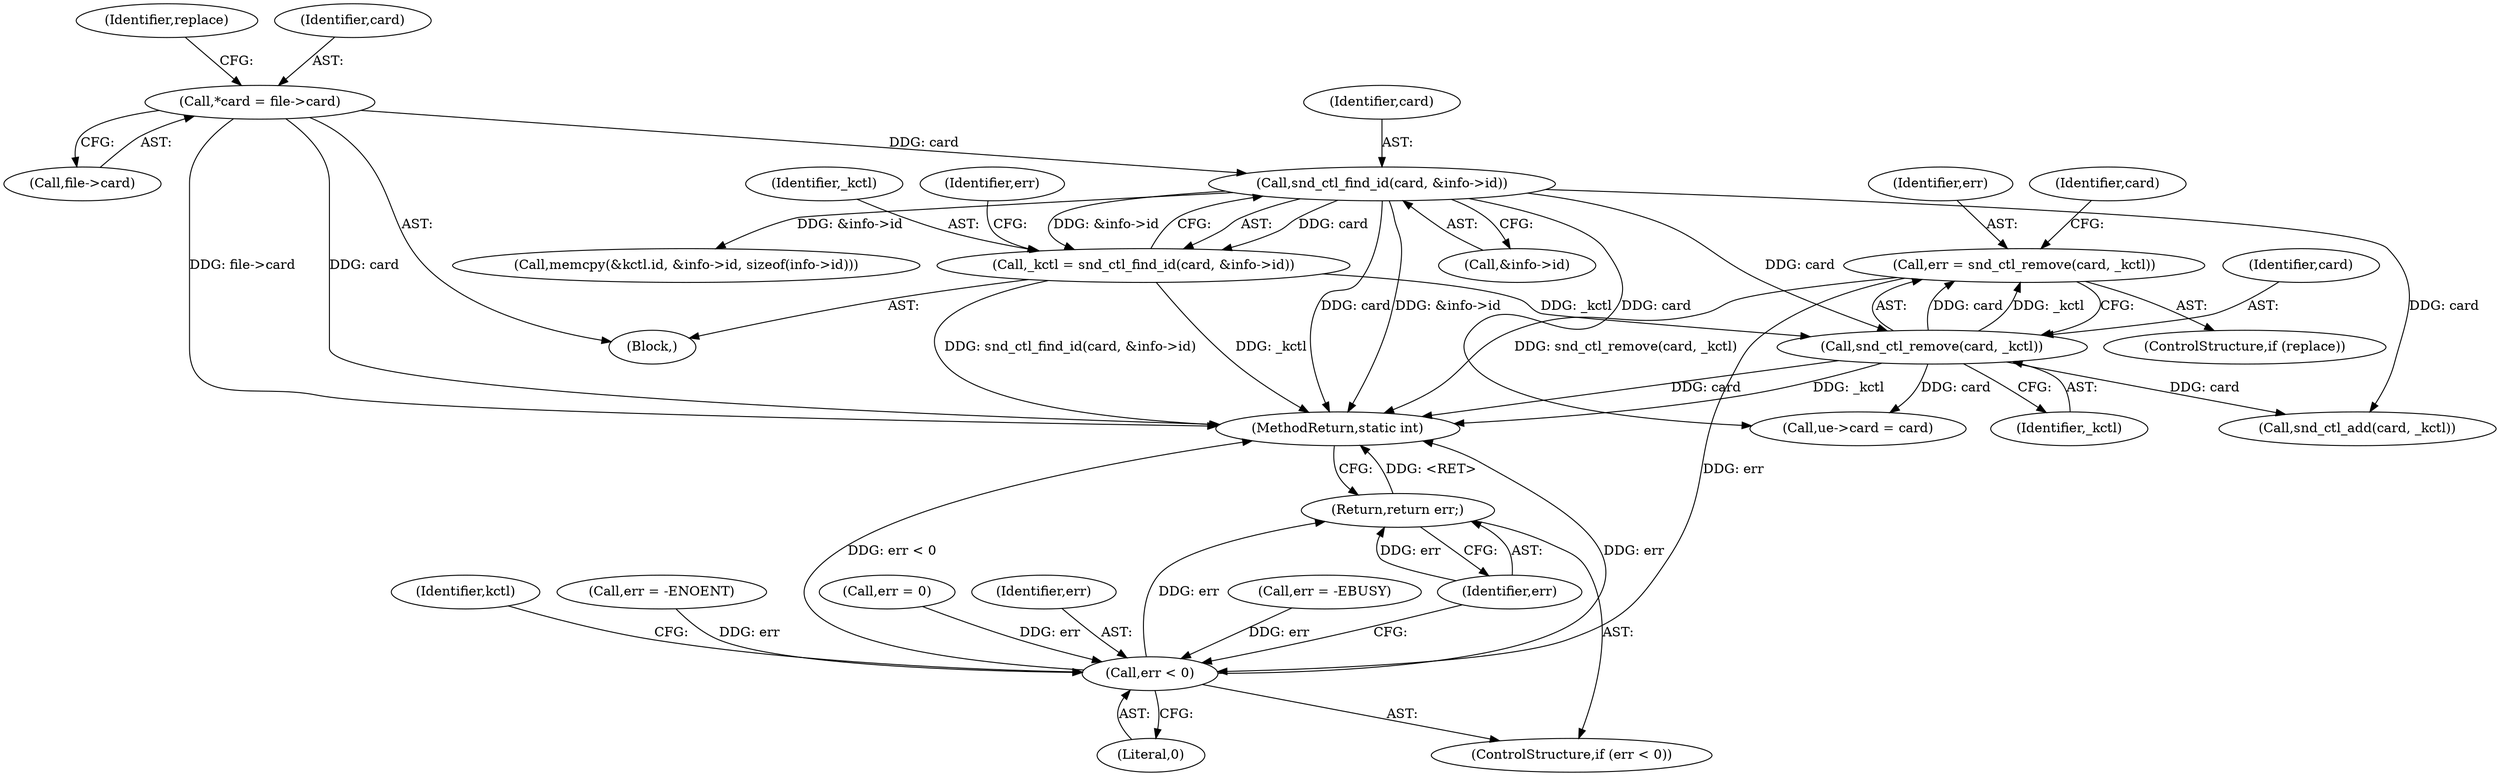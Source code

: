 digraph "0_linux_07f4d9d74a04aa7c72c5dae0ef97565f28f17b92@API" {
"1000191" [label="(Call,err = snd_ctl_remove(card, _kctl))"];
"1000193" [label="(Call,snd_ctl_remove(card, _kctl))"];
"1000177" [label="(Call,snd_ctl_find_id(card, &info->id))"];
"1000106" [label="(Call,*card = file->card)"];
"1000175" [label="(Call,_kctl = snd_ctl_find_id(card, &info->id))"];
"1000215" [label="(Call,err < 0)"];
"1000218" [label="(Return,return err;)"];
"1000175" [label="(Call,_kctl = snd_ctl_find_id(card, &info->id))"];
"1000217" [label="(Literal,0)"];
"1000205" [label="(Call,err = -ENOENT)"];
"1000184" [label="(Identifier,err)"];
"1000176" [label="(Identifier,_kctl)"];
"1000216" [label="(Identifier,err)"];
"1000191" [label="(Call,err = snd_ctl_remove(card, _kctl))"];
"1000521" [label="(Call,snd_ctl_add(card, _kctl))"];
"1000177" [label="(Call,snd_ctl_find_id(card, &info->id))"];
"1000121" [label="(Identifier,replace)"];
"1000413" [label="(Call,ue->card = card)"];
"1000194" [label="(Identifier,card)"];
"1000183" [label="(Call,err = 0)"];
"1000215" [label="(Call,err < 0)"];
"1000107" [label="(Identifier,card)"];
"1000193" [label="(Call,snd_ctl_remove(card, _kctl))"];
"1000212" [label="(Identifier,card)"];
"1000197" [label="(Call,err = -EBUSY)"];
"1000223" [label="(Identifier,kctl)"];
"1000189" [label="(ControlStructure,if (replace))"];
"1000220" [label="(Call,memcpy(&kctl.id, &info->id, sizeof(info->id)))"];
"1000104" [label="(Block,)"];
"1000179" [label="(Call,&info->id)"];
"1000195" [label="(Identifier,_kctl)"];
"1000192" [label="(Identifier,err)"];
"1000178" [label="(Identifier,card)"];
"1000108" [label="(Call,file->card)"];
"1000546" [label="(MethodReturn,static int)"];
"1000106" [label="(Call,*card = file->card)"];
"1000219" [label="(Identifier,err)"];
"1000218" [label="(Return,return err;)"];
"1000214" [label="(ControlStructure,if (err < 0))"];
"1000191" -> "1000189"  [label="AST: "];
"1000191" -> "1000193"  [label="CFG: "];
"1000192" -> "1000191"  [label="AST: "];
"1000193" -> "1000191"  [label="AST: "];
"1000212" -> "1000191"  [label="CFG: "];
"1000191" -> "1000546"  [label="DDG: snd_ctl_remove(card, _kctl)"];
"1000193" -> "1000191"  [label="DDG: card"];
"1000193" -> "1000191"  [label="DDG: _kctl"];
"1000191" -> "1000215"  [label="DDG: err"];
"1000193" -> "1000195"  [label="CFG: "];
"1000194" -> "1000193"  [label="AST: "];
"1000195" -> "1000193"  [label="AST: "];
"1000193" -> "1000546"  [label="DDG: card"];
"1000193" -> "1000546"  [label="DDG: _kctl"];
"1000177" -> "1000193"  [label="DDG: card"];
"1000175" -> "1000193"  [label="DDG: _kctl"];
"1000193" -> "1000413"  [label="DDG: card"];
"1000193" -> "1000521"  [label="DDG: card"];
"1000177" -> "1000175"  [label="AST: "];
"1000177" -> "1000179"  [label="CFG: "];
"1000178" -> "1000177"  [label="AST: "];
"1000179" -> "1000177"  [label="AST: "];
"1000175" -> "1000177"  [label="CFG: "];
"1000177" -> "1000546"  [label="DDG: card"];
"1000177" -> "1000546"  [label="DDG: &info->id"];
"1000177" -> "1000175"  [label="DDG: card"];
"1000177" -> "1000175"  [label="DDG: &info->id"];
"1000106" -> "1000177"  [label="DDG: card"];
"1000177" -> "1000220"  [label="DDG: &info->id"];
"1000177" -> "1000413"  [label="DDG: card"];
"1000177" -> "1000521"  [label="DDG: card"];
"1000106" -> "1000104"  [label="AST: "];
"1000106" -> "1000108"  [label="CFG: "];
"1000107" -> "1000106"  [label="AST: "];
"1000108" -> "1000106"  [label="AST: "];
"1000121" -> "1000106"  [label="CFG: "];
"1000106" -> "1000546"  [label="DDG: file->card"];
"1000106" -> "1000546"  [label="DDG: card"];
"1000175" -> "1000104"  [label="AST: "];
"1000176" -> "1000175"  [label="AST: "];
"1000184" -> "1000175"  [label="CFG: "];
"1000175" -> "1000546"  [label="DDG: _kctl"];
"1000175" -> "1000546"  [label="DDG: snd_ctl_find_id(card, &info->id)"];
"1000215" -> "1000214"  [label="AST: "];
"1000215" -> "1000217"  [label="CFG: "];
"1000216" -> "1000215"  [label="AST: "];
"1000217" -> "1000215"  [label="AST: "];
"1000219" -> "1000215"  [label="CFG: "];
"1000223" -> "1000215"  [label="CFG: "];
"1000215" -> "1000546"  [label="DDG: err"];
"1000215" -> "1000546"  [label="DDG: err < 0"];
"1000205" -> "1000215"  [label="DDG: err"];
"1000183" -> "1000215"  [label="DDG: err"];
"1000197" -> "1000215"  [label="DDG: err"];
"1000215" -> "1000218"  [label="DDG: err"];
"1000218" -> "1000214"  [label="AST: "];
"1000218" -> "1000219"  [label="CFG: "];
"1000219" -> "1000218"  [label="AST: "];
"1000546" -> "1000218"  [label="CFG: "];
"1000218" -> "1000546"  [label="DDG: <RET>"];
"1000219" -> "1000218"  [label="DDG: err"];
}
